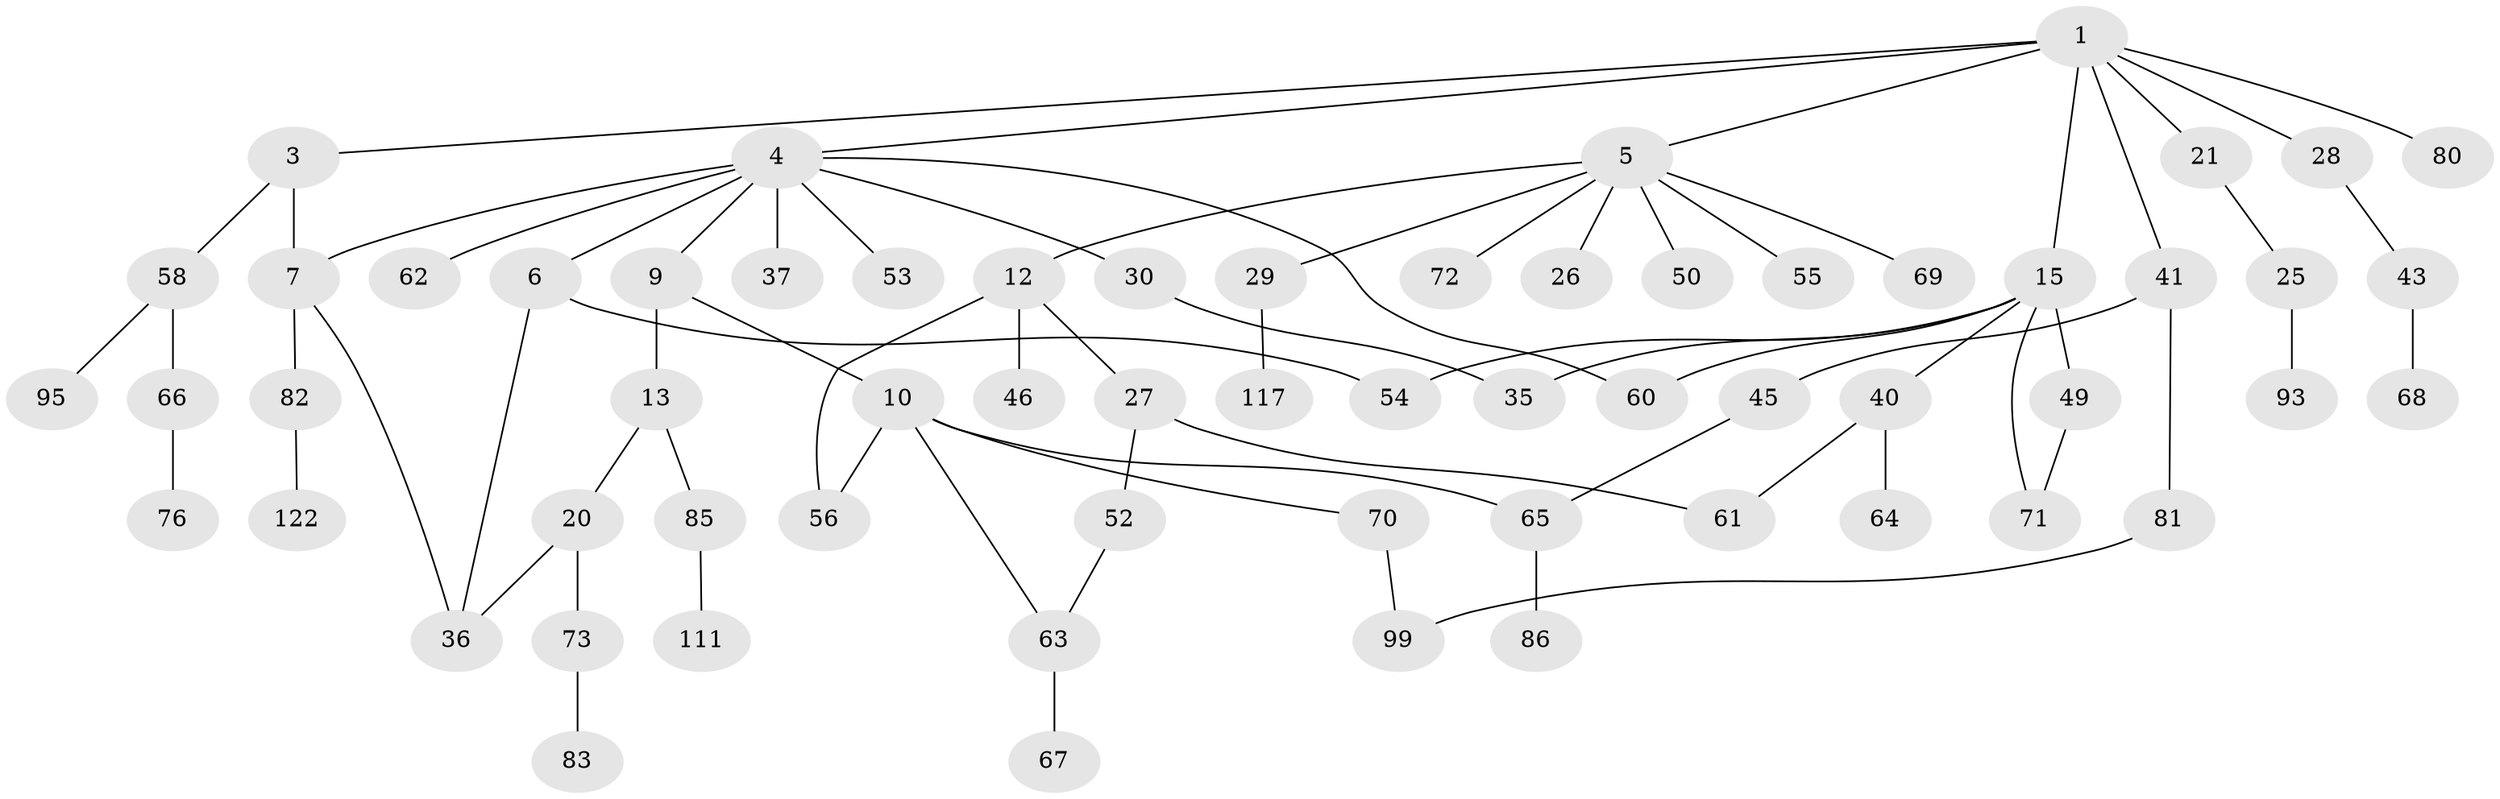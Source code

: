 // original degree distribution, {3: 0.18548387096774194, 8: 0.008064516129032258, 9: 0.008064516129032258, 7: 0.008064516129032258, 2: 0.2903225806451613, 5: 0.04032258064516129, 4: 0.04838709677419355, 6: 0.008064516129032258, 1: 0.4032258064516129}
// Generated by graph-tools (version 1.1) at 2025/16/03/04/25 18:16:51]
// undirected, 62 vertices, 73 edges
graph export_dot {
graph [start="1"]
  node [color=gray90,style=filled];
  1 [super="+2+44"];
  3;
  4 [super="+14"];
  5 [super="+19+108+51"];
  6 [super="+8"];
  7 [super="+96+17+84"];
  9 [super="+33"];
  10 [super="+104+22+11+32"];
  12 [super="+18+23+34+24"];
  13 [super="+57+47"];
  15 [super="+16+105"];
  20 [super="+119"];
  21;
  25;
  26;
  27;
  28 [super="+118+39"];
  29 [super="+74+123"];
  30 [super="+48+87+101"];
  35 [super="+38"];
  36 [super="+42"];
  37;
  40;
  41 [super="+120"];
  43;
  45;
  46;
  49;
  50;
  52;
  53;
  54;
  55;
  56;
  58 [super="+59"];
  60;
  61 [super="+90"];
  62 [super="+124"];
  63 [super="+75"];
  64;
  65;
  66 [super="+115+89"];
  67;
  68;
  69;
  70 [super="+92+98"];
  71 [super="+109+100"];
  72;
  73;
  76 [super="+91"];
  80;
  81;
  82;
  83;
  85;
  86 [super="+116"];
  93;
  95;
  99 [super="+103"];
  111;
  117;
  122;
  1 -- 5;
  1 -- 3;
  1 -- 4;
  1 -- 41;
  1 -- 15;
  1 -- 80;
  1 -- 21;
  1 -- 28;
  3 -- 7;
  3 -- 58;
  4 -- 6;
  4 -- 9;
  4 -- 30;
  4 -- 37;
  4 -- 53;
  4 -- 60;
  4 -- 62;
  4 -- 7;
  5 -- 12;
  5 -- 26;
  5 -- 50;
  5 -- 72;
  5 -- 29;
  5 -- 69;
  5 -- 55;
  6 -- 54;
  6 -- 36;
  7 -- 36;
  7 -- 82;
  9 -- 10;
  9 -- 13;
  10 -- 65;
  10 -- 70;
  10 -- 56;
  10 -- 63;
  12 -- 46;
  12 -- 56;
  12 -- 27;
  13 -- 20;
  13 -- 85;
  15 -- 49;
  15 -- 35;
  15 -- 71;
  15 -- 40;
  15 -- 60;
  15 -- 54;
  20 -- 73;
  20 -- 36;
  21 -- 25;
  25 -- 93;
  27 -- 52;
  27 -- 61;
  28 -- 43;
  29 -- 117;
  30 -- 35;
  40 -- 61;
  40 -- 64;
  41 -- 45;
  41 -- 81;
  43 -- 68;
  45 -- 65;
  49 -- 71;
  52 -- 63;
  58 -- 95;
  58 -- 66;
  63 -- 67;
  65 -- 86;
  66 -- 76;
  70 -- 99;
  73 -- 83;
  81 -- 99;
  82 -- 122;
  85 -- 111;
}
